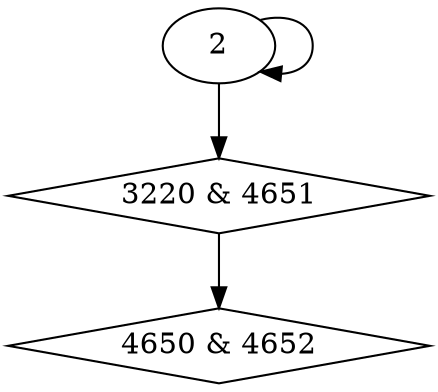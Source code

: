 digraph {
0 [label = "3220 & 4651", shape = diamond];
1 [label = "4650 & 4652", shape = diamond];
2 -> 0;
0 -> 1;
2 -> 2;
}
